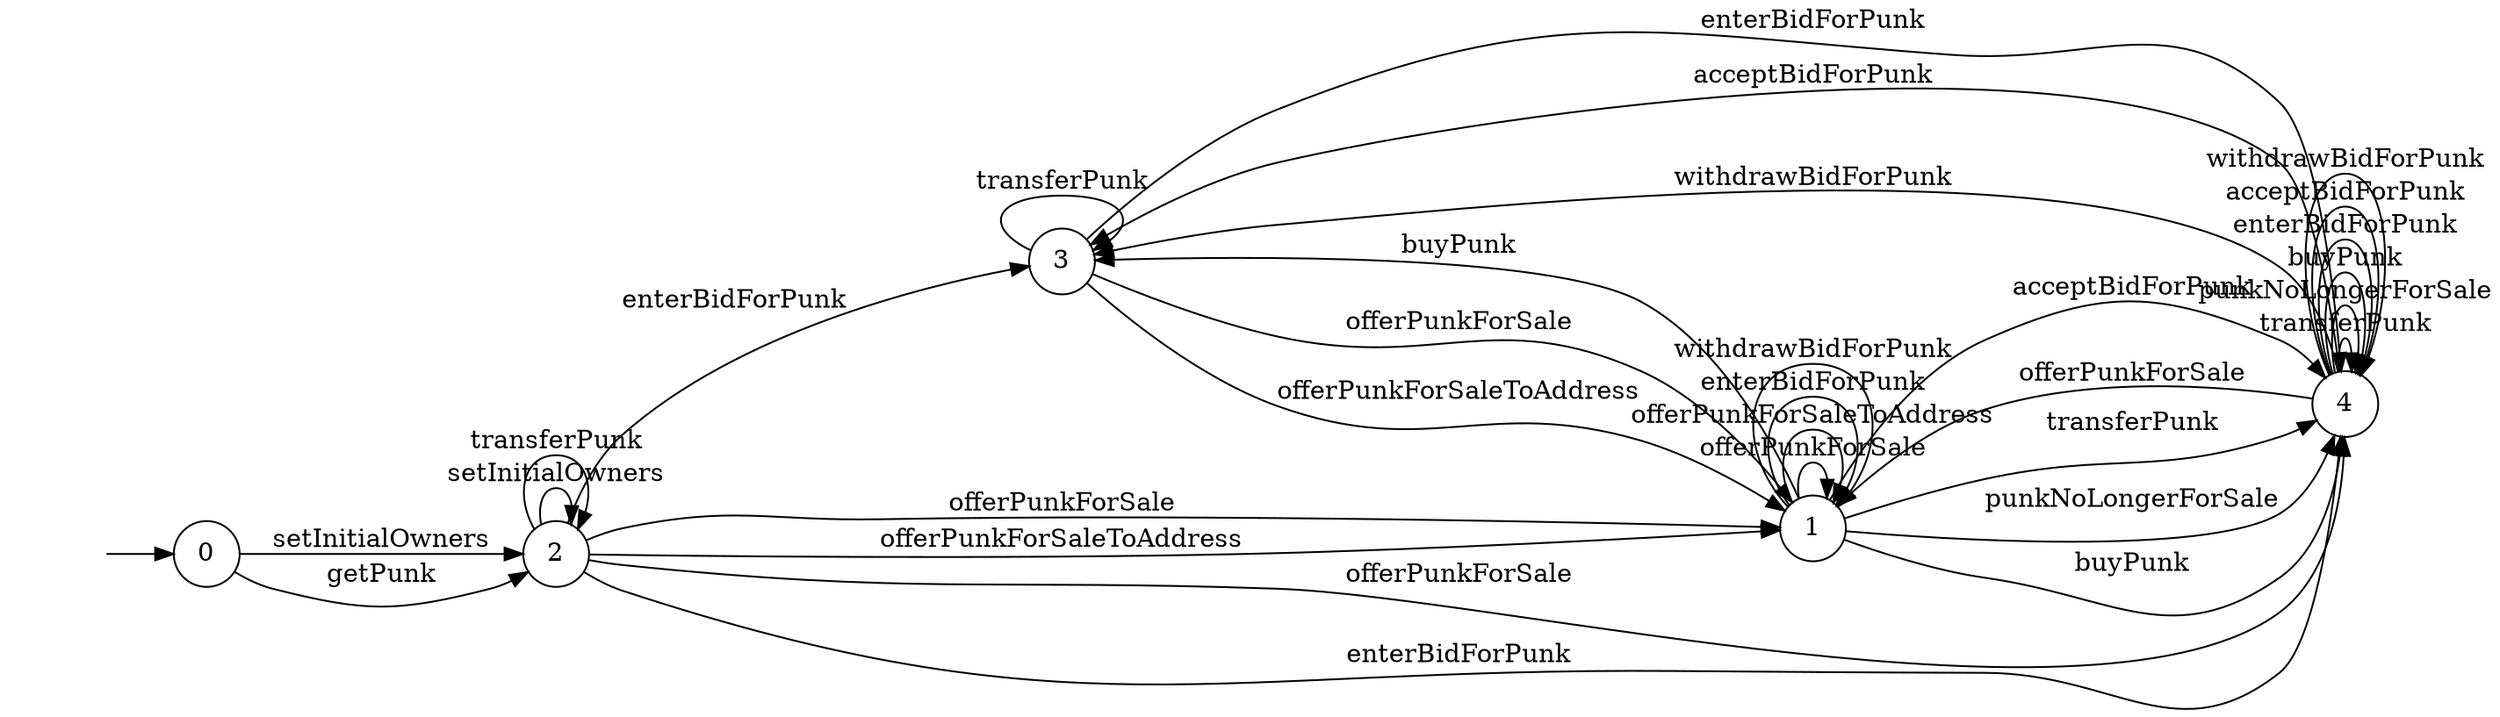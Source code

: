 digraph "/home/liuye/Project/InvConPlus/Dapp-Automata-data/result/model-fix/0xb47e3cd837ddf8e4c57f05d70ab865de6e193bbb/CryptoPunksMarket/FSM-3" {
	graph [rankdir=LR]
	"" [label="" shape=plaintext]
	0 [label=0 shape=circle]
	3 [label=3 shape=circle]
	1 [label=1 shape=circle]
	4 [label=4 shape=circle]
	2 [label=2 shape=circle]
	"" -> 0 [label=""]
	0 -> 2 [label=setInitialOwners]
	0 -> 2 [label=getPunk]
	2 -> 2 [label=setInitialOwners]
	2 -> 2 [label=transferPunk]
	2 -> 4 [label=offerPunkForSale]
	2 -> 1 [label=offerPunkForSale]
	2 -> 1 [label=offerPunkForSaleToAddress]
	2 -> 3 [label=enterBidForPunk]
	2 -> 4 [label=enterBidForPunk]
	1 -> 4 [label=transferPunk]
	1 -> 4 [label=punkNoLongerForSale]
	1 -> 1 [label=offerPunkForSale]
	1 -> 1 [label=offerPunkForSaleToAddress]
	1 -> 3 [label=buyPunk]
	1 -> 4 [label=buyPunk]
	1 -> 1 [label=enterBidForPunk]
	1 -> 4 [label=acceptBidForPunk]
	1 -> 1 [label=withdrawBidForPunk]
	4 -> 4 [label=transferPunk]
	4 -> 4 [label=punkNoLongerForSale]
	4 -> 1 [label=offerPunkForSale]
	4 -> 4 [label=buyPunk]
	4 -> 4 [label=enterBidForPunk]
	4 -> 3 [label=acceptBidForPunk]
	4 -> 4 [label=acceptBidForPunk]
	4 -> 3 [label=withdrawBidForPunk]
	4 -> 4 [label=withdrawBidForPunk]
	3 -> 3 [label=transferPunk]
	3 -> 1 [label=offerPunkForSale]
	3 -> 1 [label=offerPunkForSaleToAddress]
	3 -> 4 [label=enterBidForPunk]
}
